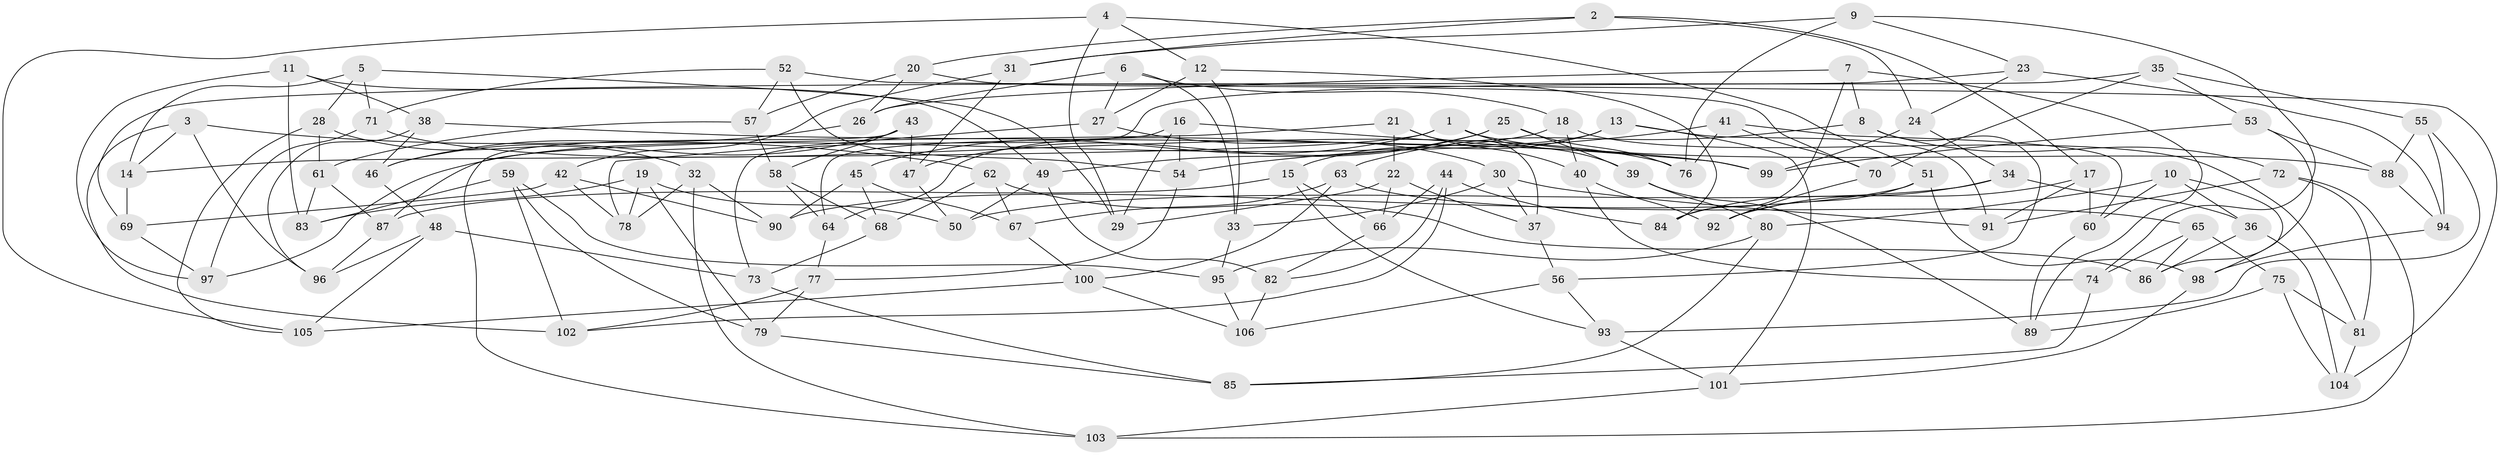 // Generated by graph-tools (version 1.1) at 2025/11/02/27/25 16:11:46]
// undirected, 106 vertices, 212 edges
graph export_dot {
graph [start="1"]
  node [color=gray90,style=filled];
  1;
  2;
  3;
  4;
  5;
  6;
  7;
  8;
  9;
  10;
  11;
  12;
  13;
  14;
  15;
  16;
  17;
  18;
  19;
  20;
  21;
  22;
  23;
  24;
  25;
  26;
  27;
  28;
  29;
  30;
  31;
  32;
  33;
  34;
  35;
  36;
  37;
  38;
  39;
  40;
  41;
  42;
  43;
  44;
  45;
  46;
  47;
  48;
  49;
  50;
  51;
  52;
  53;
  54;
  55;
  56;
  57;
  58;
  59;
  60;
  61;
  62;
  63;
  64;
  65;
  66;
  67;
  68;
  69;
  70;
  71;
  72;
  73;
  74;
  75;
  76;
  77;
  78;
  79;
  80;
  81;
  82;
  83;
  84;
  85;
  86;
  87;
  88;
  89;
  90;
  91;
  92;
  93;
  94;
  95;
  96;
  97;
  98;
  99;
  100;
  101;
  102;
  103;
  104;
  105;
  106;
  1 -- 45;
  1 -- 14;
  1 -- 39;
  1 -- 88;
  2 -- 17;
  2 -- 24;
  2 -- 20;
  2 -- 31;
  3 -- 62;
  3 -- 96;
  3 -- 102;
  3 -- 14;
  4 -- 29;
  4 -- 105;
  4 -- 12;
  4 -- 51;
  5 -- 28;
  5 -- 71;
  5 -- 29;
  5 -- 14;
  6 -- 27;
  6 -- 26;
  6 -- 33;
  6 -- 18;
  7 -- 26;
  7 -- 84;
  7 -- 8;
  7 -- 89;
  8 -- 63;
  8 -- 72;
  8 -- 56;
  9 -- 76;
  9 -- 74;
  9 -- 23;
  9 -- 31;
  10 -- 80;
  10 -- 60;
  10 -- 98;
  10 -- 36;
  11 -- 83;
  11 -- 49;
  11 -- 97;
  11 -- 38;
  12 -- 33;
  12 -- 84;
  12 -- 27;
  13 -- 91;
  13 -- 101;
  13 -- 15;
  13 -- 64;
  14 -- 69;
  15 -- 93;
  15 -- 87;
  15 -- 66;
  16 -- 54;
  16 -- 29;
  16 -- 99;
  16 -- 64;
  17 -- 91;
  17 -- 92;
  17 -- 60;
  18 -- 81;
  18 -- 97;
  18 -- 40;
  19 -- 50;
  19 -- 79;
  19 -- 83;
  19 -- 78;
  20 -- 57;
  20 -- 70;
  20 -- 26;
  21 -- 22;
  21 -- 87;
  21 -- 40;
  21 -- 37;
  22 -- 37;
  22 -- 66;
  22 -- 29;
  23 -- 24;
  23 -- 94;
  23 -- 73;
  24 -- 34;
  24 -- 99;
  25 -- 47;
  25 -- 76;
  25 -- 39;
  25 -- 49;
  26 -- 46;
  27 -- 30;
  27 -- 78;
  28 -- 32;
  28 -- 61;
  28 -- 105;
  30 -- 33;
  30 -- 91;
  30 -- 37;
  31 -- 42;
  31 -- 47;
  32 -- 78;
  32 -- 90;
  32 -- 103;
  33 -- 95;
  34 -- 36;
  34 -- 84;
  34 -- 50;
  35 -- 70;
  35 -- 55;
  35 -- 53;
  35 -- 69;
  36 -- 104;
  36 -- 86;
  37 -- 56;
  38 -- 46;
  38 -- 99;
  38 -- 96;
  39 -- 89;
  39 -- 80;
  40 -- 92;
  40 -- 74;
  41 -- 76;
  41 -- 60;
  41 -- 70;
  41 -- 54;
  42 -- 69;
  42 -- 78;
  42 -- 90;
  43 -- 47;
  43 -- 103;
  43 -- 46;
  43 -- 58;
  44 -- 82;
  44 -- 102;
  44 -- 66;
  44 -- 84;
  45 -- 90;
  45 -- 67;
  45 -- 68;
  46 -- 48;
  47 -- 50;
  48 -- 105;
  48 -- 73;
  48 -- 96;
  49 -- 50;
  49 -- 82;
  51 -- 92;
  51 -- 98;
  51 -- 90;
  52 -- 104;
  52 -- 54;
  52 -- 71;
  52 -- 57;
  53 -- 99;
  53 -- 86;
  53 -- 88;
  54 -- 77;
  55 -- 88;
  55 -- 94;
  55 -- 93;
  56 -- 106;
  56 -- 93;
  57 -- 61;
  57 -- 58;
  58 -- 64;
  58 -- 68;
  59 -- 95;
  59 -- 102;
  59 -- 79;
  59 -- 83;
  60 -- 89;
  61 -- 87;
  61 -- 83;
  62 -- 67;
  62 -- 86;
  62 -- 68;
  63 -- 65;
  63 -- 100;
  63 -- 67;
  64 -- 77;
  65 -- 86;
  65 -- 75;
  65 -- 74;
  66 -- 82;
  67 -- 100;
  68 -- 73;
  69 -- 97;
  70 -- 92;
  71 -- 76;
  71 -- 97;
  72 -- 91;
  72 -- 103;
  72 -- 81;
  73 -- 85;
  74 -- 85;
  75 -- 89;
  75 -- 104;
  75 -- 81;
  77 -- 79;
  77 -- 102;
  79 -- 85;
  80 -- 85;
  80 -- 95;
  81 -- 104;
  82 -- 106;
  87 -- 96;
  88 -- 94;
  93 -- 101;
  94 -- 98;
  95 -- 106;
  98 -- 101;
  100 -- 106;
  100 -- 105;
  101 -- 103;
}
